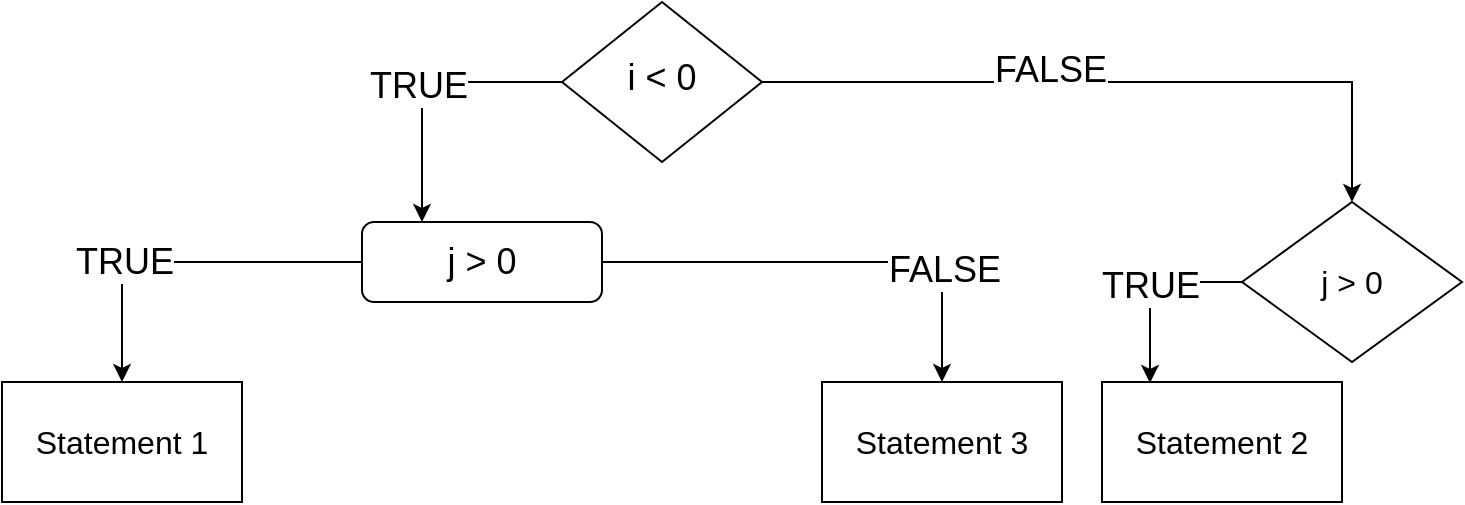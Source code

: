 <mxfile version="24.7.16">
  <diagram id="C5RBs43oDa-KdzZeNtuy" name="Page-1">
    <mxGraphModel dx="1125" dy="635" grid="1" gridSize="10" guides="1" tooltips="1" connect="1" arrows="1" fold="1" page="1" pageScale="1" pageWidth="827" pageHeight="1169" math="0" shadow="0">
      <root>
        <mxCell id="WIyWlLk6GJQsqaUBKTNV-0" />
        <mxCell id="WIyWlLk6GJQsqaUBKTNV-1" parent="WIyWlLk6GJQsqaUBKTNV-0" />
        <mxCell id="FEFmEtc9yOlnZNH4JYNu-6" style="edgeStyle=orthogonalEdgeStyle;rounded=0;orthogonalLoop=1;jettySize=auto;html=1;exitX=0;exitY=0.5;exitDx=0;exitDy=0;entryX=0.5;entryY=0;entryDx=0;entryDy=0;" edge="1" parent="WIyWlLk6GJQsqaUBKTNV-1" source="WIyWlLk6GJQsqaUBKTNV-3" target="FEFmEtc9yOlnZNH4JYNu-4">
          <mxGeometry relative="1" as="geometry" />
        </mxCell>
        <mxCell id="FEFmEtc9yOlnZNH4JYNu-8" value="&lt;font style=&quot;font-size: 18px;&quot;&gt;TRUE&lt;/font&gt;" style="edgeLabel;html=1;align=center;verticalAlign=middle;resizable=0;points=[];" vertex="1" connectable="0" parent="FEFmEtc9yOlnZNH4JYNu-6">
          <mxGeometry x="0.322" relative="1" as="geometry">
            <mxPoint as="offset" />
          </mxGeometry>
        </mxCell>
        <mxCell id="FEFmEtc9yOlnZNH4JYNu-7" style="edgeStyle=orthogonalEdgeStyle;rounded=0;orthogonalLoop=1;jettySize=auto;html=1;exitX=1;exitY=0.5;exitDx=0;exitDy=0;entryX=0.5;entryY=0;entryDx=0;entryDy=0;" edge="1" parent="WIyWlLk6GJQsqaUBKTNV-1" source="WIyWlLk6GJQsqaUBKTNV-3" target="FEFmEtc9yOlnZNH4JYNu-3">
          <mxGeometry relative="1" as="geometry" />
        </mxCell>
        <mxCell id="FEFmEtc9yOlnZNH4JYNu-9" value="&lt;font style=&quot;font-size: 18px;&quot;&gt;FALSE&lt;/font&gt;" style="edgeLabel;html=1;align=center;verticalAlign=middle;resizable=0;points=[];" vertex="1" connectable="0" parent="FEFmEtc9yOlnZNH4JYNu-7">
          <mxGeometry x="0.509" y="1" relative="1" as="geometry">
            <mxPoint as="offset" />
          </mxGeometry>
        </mxCell>
        <mxCell id="WIyWlLk6GJQsqaUBKTNV-3" value="&lt;font style=&quot;font-size: 18px;&quot;&gt;j &amp;gt; 0&lt;/font&gt;" style="rounded=1;whiteSpace=wrap;html=1;fontSize=12;glass=0;strokeWidth=1;shadow=0;" parent="WIyWlLk6GJQsqaUBKTNV-1" vertex="1">
          <mxGeometry x="200" y="130" width="120" height="40" as="geometry" />
        </mxCell>
        <mxCell id="FEFmEtc9yOlnZNH4JYNu-11" style="edgeStyle=orthogonalEdgeStyle;rounded=0;orthogonalLoop=1;jettySize=auto;html=1;exitX=1;exitY=0.5;exitDx=0;exitDy=0;entryX=0.5;entryY=0;entryDx=0;entryDy=0;" edge="1" parent="WIyWlLk6GJQsqaUBKTNV-1" source="WIyWlLk6GJQsqaUBKTNV-6" target="FEFmEtc9yOlnZNH4JYNu-10">
          <mxGeometry relative="1" as="geometry" />
        </mxCell>
        <mxCell id="FEFmEtc9yOlnZNH4JYNu-12" value="&lt;font style=&quot;font-size: 18px;&quot;&gt;FALSE&lt;/font&gt;" style="edgeLabel;html=1;align=center;verticalAlign=middle;resizable=0;points=[];" vertex="1" connectable="0" parent="FEFmEtc9yOlnZNH4JYNu-11">
          <mxGeometry x="-0.189" y="6" relative="1" as="geometry">
            <mxPoint as="offset" />
          </mxGeometry>
        </mxCell>
        <mxCell id="FEFmEtc9yOlnZNH4JYNu-16" style="edgeStyle=orthogonalEdgeStyle;rounded=0;orthogonalLoop=1;jettySize=auto;html=1;exitX=0;exitY=0.5;exitDx=0;exitDy=0;entryX=0.25;entryY=0;entryDx=0;entryDy=0;" edge="1" parent="WIyWlLk6GJQsqaUBKTNV-1" source="WIyWlLk6GJQsqaUBKTNV-6" target="WIyWlLk6GJQsqaUBKTNV-3">
          <mxGeometry relative="1" as="geometry" />
        </mxCell>
        <mxCell id="FEFmEtc9yOlnZNH4JYNu-17" value="&lt;font style=&quot;font-size: 18px;&quot;&gt;TRUE&lt;/font&gt;" style="edgeLabel;html=1;align=center;verticalAlign=middle;resizable=0;points=[];" vertex="1" connectable="0" parent="FEFmEtc9yOlnZNH4JYNu-16">
          <mxGeometry x="0.029" y="-2" relative="1" as="geometry">
            <mxPoint as="offset" />
          </mxGeometry>
        </mxCell>
        <mxCell id="WIyWlLk6GJQsqaUBKTNV-6" value="&lt;font style=&quot;font-size: 18px;&quot;&gt;i &amp;lt; 0&lt;/font&gt;" style="rhombus;whiteSpace=wrap;html=1;shadow=0;fontFamily=Helvetica;fontSize=12;align=center;strokeWidth=1;spacing=6;spacingTop=-4;" parent="WIyWlLk6GJQsqaUBKTNV-1" vertex="1">
          <mxGeometry x="300" y="20" width="100" height="80" as="geometry" />
        </mxCell>
        <mxCell id="FEFmEtc9yOlnZNH4JYNu-3" value="&lt;font size=&quot;3&quot;&gt;Statement 3&lt;/font&gt;" style="whiteSpace=wrap;html=1;" vertex="1" parent="WIyWlLk6GJQsqaUBKTNV-1">
          <mxGeometry x="430" y="210" width="120" height="60" as="geometry" />
        </mxCell>
        <mxCell id="FEFmEtc9yOlnZNH4JYNu-4" value="&lt;font size=&quot;3&quot;&gt;Statement 1&lt;/font&gt;" style="whiteSpace=wrap;html=1;" vertex="1" parent="WIyWlLk6GJQsqaUBKTNV-1">
          <mxGeometry x="20" y="210" width="120" height="60" as="geometry" />
        </mxCell>
        <mxCell id="FEFmEtc9yOlnZNH4JYNu-10" value="&lt;font size=&quot;3&quot;&gt;j &amp;gt; 0&lt;/font&gt;" style="rhombus;whiteSpace=wrap;html=1;" vertex="1" parent="WIyWlLk6GJQsqaUBKTNV-1">
          <mxGeometry x="640" y="120" width="110" height="80" as="geometry" />
        </mxCell>
        <mxCell id="FEFmEtc9yOlnZNH4JYNu-13" value="&lt;font size=&quot;3&quot;&gt;Statement 2&lt;/font&gt;" style="whiteSpace=wrap;html=1;" vertex="1" parent="WIyWlLk6GJQsqaUBKTNV-1">
          <mxGeometry x="570" y="210" width="120" height="60" as="geometry" />
        </mxCell>
        <mxCell id="FEFmEtc9yOlnZNH4JYNu-14" style="edgeStyle=orthogonalEdgeStyle;rounded=0;orthogonalLoop=1;jettySize=auto;html=1;exitX=0;exitY=0.5;exitDx=0;exitDy=0;entryX=0.2;entryY=0.008;entryDx=0;entryDy=0;entryPerimeter=0;" edge="1" parent="WIyWlLk6GJQsqaUBKTNV-1" source="FEFmEtc9yOlnZNH4JYNu-10" target="FEFmEtc9yOlnZNH4JYNu-13">
          <mxGeometry relative="1" as="geometry" />
        </mxCell>
        <mxCell id="FEFmEtc9yOlnZNH4JYNu-15" value="&lt;font style=&quot;font-size: 18px;&quot;&gt;TRUE&lt;/font&gt;" style="edgeLabel;html=1;align=center;verticalAlign=middle;resizable=0;points=[];" vertex="1" connectable="0" parent="FEFmEtc9yOlnZNH4JYNu-14">
          <mxGeometry x="-0.015" relative="1" as="geometry">
            <mxPoint as="offset" />
          </mxGeometry>
        </mxCell>
      </root>
    </mxGraphModel>
  </diagram>
</mxfile>
